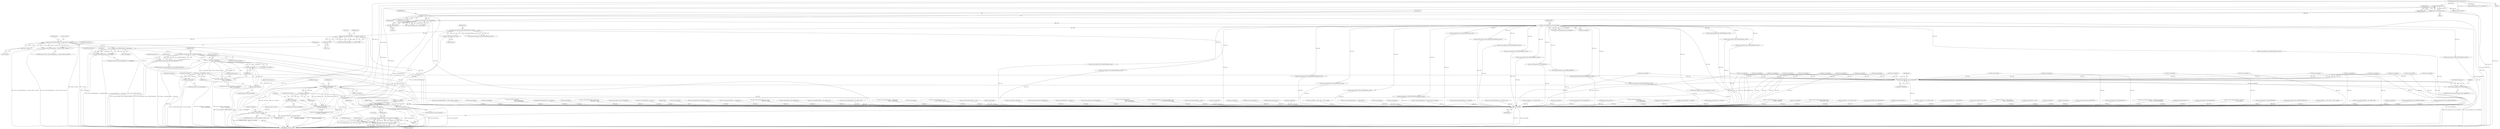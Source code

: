 digraph "0_samba_530d50a1abdcdf4d1775652d4c456c1274d83d8d@pointer" {
"1001135" [label="(Call,asn1_write_OctetString(data, r->newrdn, strlen(r->newrdn)))"];
"1001123" [label="(Call,asn1_write_OctetString(data, r->dn, strlen(r->dn)))"];
"1001114" [label="(Call,asn1_push_tag(data, ASN1_APPLICATION(msg->type)))"];
"1000129" [label="(Call,asn1_write_Integer(data, msg->messageid))"];
"1000122" [label="(Call,asn1_push_tag(data, ASN1_SEQUENCE(0)))"];
"1000116" [label="(Call,!data)"];
"1000109" [label="(Call,*data = asn1_init(mem_ctx))"];
"1000111" [label="(Call,asn1_init(mem_ctx))"];
"1000106" [label="(MethodParameterIn,TALLOC_CTX *mem_ctx)"];
"1000124" [label="(Call,ASN1_SEQUENCE(0))"];
"1001116" [label="(Call,ASN1_APPLICATION(msg->type))"];
"1001128" [label="(Call,strlen(r->dn))"];
"1001140" [label="(Call,strlen(r->newrdn))"];
"1001134" [label="(Call,!asn1_write_OctetString(data, r->newrdn, strlen(r->newrdn)))"];
"1001147" [label="(Call,asn1_write_BOOLEAN(data, r->deleteolddn))"];
"1001146" [label="(Call,!asn1_write_BOOLEAN(data, r->deleteolddn))"];
"1001160" [label="(Call,asn1_push_tag(data, ASN1_CONTEXT_SIMPLE(0)))"];
"1001159" [label="(Call,!asn1_push_tag(data, ASN1_CONTEXT_SIMPLE(0)))"];
"1001167" [label="(Call,asn1_write(data, r->newsuperior,\n                                  strlen(r->newsuperior)))"];
"1001166" [label="(Call,!asn1_write(data, r->newsuperior,\n                                  strlen(r->newsuperior)))"];
"1001179" [label="(Call,asn1_pop_tag(data))"];
"1001178" [label="(Call,!asn1_pop_tag(data))"];
"1001184" [label="(Call,asn1_pop_tag(data))"];
"1001183" [label="(Call,!asn1_pop_tag(data))"];
"1001590" [label="(Call,asn1_push_tag(data, ASN1_CONTEXT(0)))"];
"1001589" [label="(Call,!asn1_push_tag(data, ASN1_CONTEXT(0)))"];
"1001611" [label="(Call,ldap_encode_control(mem_ctx, data,\n\t\t\t\t\t\t msg->controls[i]))"];
"1001599" [label="(Call,msg->controls[i] != NULL)"];
"1001610" [label="(Call,!ldap_encode_control(mem_ctx, data,\n\t\t\t\t\t\t msg->controls[i]))"];
"1001635" [label="(Call,asn1_pop_tag(data))"];
"1001634" [label="(Call,!asn1_pop_tag(data))"];
"1001640" [label="(Call,asn1_pop_tag(data))"];
"1001639" [label="(Call,!asn1_pop_tag(data))"];
"1001654" [label="(Call,asn1_free(data))"];
"1001659" [label="(Call,asn1_free(data))"];
"1001646" [label="(Call,data_blob_talloc(mem_ctx, data->data, data->length))"];
"1001643" [label="(Call,*result = data_blob_talloc(mem_ctx, data->data, data->length))"];
"1001261" [label="(Call,asn1_write_OctetString(data, r->attribute,\n                                      strlen(r->attribute)))"];
"1001609" [label="(ControlStructure,if (!ldap_encode_control(mem_ctx, data,\n\t\t\t\t\t\t msg->controls[i])))"];
"1000622" [label="(Call,asn1_pop_tag(data))"];
"1001116" [label="(Call,ASN1_APPLICATION(msg->type))"];
"1001592" [label="(Call,ASN1_CONTEXT(0))"];
"1000116" [label="(Call,!data)"];
"1001141" [label="(Call,r->newrdn)"];
"1000753" [label="(Call,asn1_write_OctetString(data, attrib->name,\n                                              strlen(attrib->name)))"];
"1001654" [label="(Call,asn1_free(data))"];
"1001430" [label="(Call,asn1_write(data, r->oid, strlen(r->oid)))"];
"1001115" [label="(Identifier,data)"];
"1000574" [label="(Call,asn1_push_tag(data, ASN1_SEQUENCE(1)))"];
"1001610" [label="(Call,!ldap_encode_control(mem_ctx, data,\n\t\t\t\t\t\t msg->controls[i]))"];
"1001176" [label="(ControlStructure,goto err;)"];
"1001696" [label="(MethodReturn,_PUBLIC_ bool)"];
"1001594" [label="(ControlStructure,goto err;)"];
"1001637" [label="(ControlStructure,goto err;)"];
"1001647" [label="(Identifier,mem_ctx)"];
"1001114" [label="(Call,asn1_push_tag(data, ASN1_APPLICATION(msg->type)))"];
"1001210" [label="(Call,ldap_encode_response(data, r))"];
"1001641" [label="(Identifier,data)"];
"1000125" [label="(Literal,0)"];
"1000109" [label="(Call,*data = asn1_init(mem_ctx))"];
"1001293" [label="(Call,asn1_pop_tag(data))"];
"1001166" [label="(Call,!asn1_write(data, r->newsuperior,\n                                  strlen(r->newsuperior)))"];
"1000995" [label="(Call,asn1_pop_tag(data))"];
"1001671" [label="(Call,talloc_array(mem_ctx, char, blob.length+1))"];
"1001181" [label="(ControlStructure,goto err;)"];
"1000110" [label="(Identifier,data)"];
"1000506" [label="(Call,asn1_push_tag(data, ASN1_APPLICATION(msg->type)))"];
"1001526" [label="(Call,asn1_write(data, r->oid, strlen(r->oid)))"];
"1000432" [label="(Call,asn1_write_BOOLEAN(data, r->attributesonly))"];
"1000939" [label="(Call,asn1_push_tag(data, ASN1_SET))"];
"1000119" [label="(Identifier,false)"];
"1001167" [label="(Call,asn1_write(data, r->newsuperior,\n                                  strlen(r->newsuperior)))"];
"1000309" [label="(Call,asn1_push_tag(data, ASN1_APPLICATION(msg->type)))"];
"1001165" [label="(ControlStructure,if (!asn1_write(data, r->newsuperior,\n                                  strlen(r->newsuperior))))"];
"1000202" [label="(Call,asn1_write(data, r->creds.password,\n                                  strlen(r->creds.password)))"];
"1000440" [label="(Call,ldap_push_filter(data, r->tree))"];
"1000128" [label="(Call,!asn1_write_Integer(data, msg->messageid))"];
"1001587" [label="(Block,)"];
"1000980" [label="(Call,asn1_pop_tag(data))"];
"1000985" [label="(Call,asn1_pop_tag(data))"];
"1000746" [label="(Call,asn1_push_tag(data, ASN1_SEQUENCE(0)))"];
"1001125" [label="(Call,r->dn)"];
"1001648" [label="(Call,data->data)"];
"1001146" [label="(Call,!asn1_write_BOOLEAN(data, r->deleteolddn))"];
"1001216" [label="(Call,asn1_pop_tag(data))"];
"1001642" [label="(ControlStructure,goto err;)"];
"1000892" [label="(Call,asn1_push_tag(data, ASN1_SEQUENCE(0)))"];
"1001201" [label="(Call,asn1_push_tag(data, ASN1_APPLICATION(msg->type)))"];
"1001636" [label="(Identifier,data)"];
"1001185" [label="(Identifier,data)"];
"1000232" [label="(Call,asn1_write_OctetString(data, r->creds.SASL.mechanism,\n                                              strlen(r->creds.SASL.mechanism)))"];
"1001159" [label="(Call,!asn1_push_tag(data, ASN1_CONTEXT_SIMPLE(0)))"];
"1001091" [label="(Call,ldap_encode_response(data, r))"];
"1000697" [label="(Call,asn1_push_tag(data, ASN1_SEQUENCE(0)))"];
"1001588" [label="(ControlStructure,if (!asn1_push_tag(data, ASN1_CONTEXT(0))))"];
"1001273" [label="(Call,asn1_write_OctetString(data, r->value.data,\n                                      r->value.length))"];
"1001414" [label="(Call,asn1_push_tag(data, ASN1_APPLICATION(msg->type)))"];
"1001597" [label="(Identifier,i)"];
"1001186" [label="(ControlStructure,goto err;)"];
"1001254" [label="(Call,asn1_push_tag(data, ASN1_SEQUENCE(0)))"];
"1000131" [label="(Call,msg->messageid)"];
"1001519" [label="(Call,asn1_push_tag(data, ASN1_CONTEXT_SIMPLE(10)))"];
"1001555" [label="(Call,asn1_write(data, r->value->data, r->value->length))"];
"1001310" [label="(Call,asn1_push_tag(data, ASN1_APPLICATION(msg->type)))"];
"1000676" [label="(Call,asn1_push_tag(data, ASN1_APPLICATION(msg->type)))"];
"1001242" [label="(Call,asn1_write_OctetString(data, r->dn, strlen(r->dn)))"];
"1001644" [label="(Call,*result)"];
"1001135" [label="(Call,asn1_write_OctetString(data, r->newrdn, strlen(r->newrdn)))"];
"1000292" [label="(Call,asn1_pop_tag(data))"];
"1001136" [label="(Identifier,data)"];
"1000990" [label="(Call,asn1_pop_tag(data))"];
"1001423" [label="(Call,asn1_push_tag(data, ASN1_CONTEXT_SIMPLE(0)))"];
"1001452" [label="(Call,asn1_push_tag(data, ASN1_CONTEXT_SIMPLE(1)))"];
"1000121" [label="(Call,!asn1_push_tag(data, ASN1_SEQUENCE(0)))"];
"1000388" [label="(Call,asn1_write_OctetString(data, r->basedn, strlen(r->basedn)))"];
"1001145" [label="(ControlStructure,if (!asn1_write_BOOLEAN(data, r->deleteolddn)))"];
"1001538" [label="(Call,asn1_pop_tag(data))"];
"1001645" [label="(Identifier,result)"];
"1000817" [label="(Call,asn1_pop_tag(data))"];
"1000783" [label="(Call,asn1_write_OctetString(data,\n                                                       attrib->values[j].data,\n                                                      attrib->values[j].length))"];
"1000644" [label="(Call,asn1_push_tag(data, ASN1_APPLICATION(msg->type)))"];
"1001129" [label="(Call,r->dn)"];
"1001639" [label="(Call,!asn1_pop_tag(data))"];
"1001657" [label="(Identifier,true)"];
"1000318" [label="(Call,ldap_encode_response(data, &r->response))"];
"1001570" [label="(Call,asn1_pop_tag(data))"];
"1001590" [label="(Call,asn1_push_tag(data, ASN1_CONTEXT(0)))"];
"1000927" [label="(Call,asn1_write_OctetString(data, attrib->name,\n                                              strlen(attrib->name)))"];
"1001164" [label="(ControlStructure,goto err;)"];
"1001634" [label="(Call,!asn1_pop_tag(data))"];
"1001044" [label="(Call,asn1_push_tag(data, ASN1_APPLICATION_SIMPLE(msg->type)))"];
"1000117" [label="(Identifier,data)"];
"1000555" [label="(Call,asn1_push_tag(data, ASN1_SEQUENCE(0)))"];
"1000162" [label="(Call,asn1_write_Integer(data, r->version))"];
"1001117" [label="(Call,msg->type)"];
"1001128" [label="(Call,strlen(r->dn))"];
"1000111" [label="(Call,asn1_init(mem_ctx))"];
"1001646" [label="(Call,data_blob_talloc(mem_ctx, data->data, data->length))"];
"1001662" [label="(Identifier,false)"];
"1000659" [label="(Call,asn1_pop_tag(data))"];
"1001144" [label="(ControlStructure,goto err;)"];
"1001152" [label="(ControlStructure,goto err;)"];
"1000812" [label="(Call,asn1_pop_tag(data))"];
"1001548" [label="(Call,asn1_push_tag(data, ASN1_CONTEXT_SIMPLE(11)))"];
"1001605" [label="(Identifier,NULL)"];
"1000734" [label="(Call,asn1_write_enumerated(data, r->mods[i].type))"];
"1000562" [label="(Call,asn1_write_OctetString(data, attr->name,\n                                              strlen(attr->name)))"];
"1001140" [label="(Call,strlen(r->newrdn))"];
"1001177" [label="(ControlStructure,if (!asn1_pop_tag(data)))"];
"1000920" [label="(Call,asn1_push_tag(data, ASN1_SEQUENCE(0)))"];
"1000880" [label="(Call,asn1_write_OctetString(data, r->dn, strlen(r->dn)))"];
"1000871" [label="(Call,asn1_push_tag(data, ASN1_APPLICATION(msg->type)))"];
"1000284" [label="(Call,asn1_pop_tag(data))"];
"1001633" [label="(ControlStructure,if (!asn1_pop_tag(data)))"];
"1000515" [label="(Call,asn1_write_OctetString(data, r->dn, strlen(r->dn)))"];
"1001113" [label="(Call,!asn1_push_tag(data, ASN1_APPLICATION(msg->type)))"];
"1000822" [label="(Call,asn1_pop_tag(data))"];
"1000854" [label="(Call,asn1_pop_tag(data))"];
"1001643" [label="(Call,*result = data_blob_talloc(mem_ctx, data->data, data->length))"];
"1001027" [label="(Call,asn1_pop_tag(data))"];
"1001012" [label="(Call,asn1_push_tag(data, ASN1_APPLICATION(msg->type)))"];
"1000112" [label="(Identifier,mem_ctx)"];
"1001582" [label="(Call,msg->controls != NULL)"];
"1000468" [label="(Call,asn1_write_OctetString(data, r->attributes[i],\n                                              strlen(r->attributes[i])))"];
"1001655" [label="(Identifier,data)"];
"1001638" [label="(ControlStructure,if (!asn1_pop_tag(data)))"];
"1001288" [label="(Call,asn1_pop_tag(data))"];
"1000170" [label="(Call,asn1_write_OctetString(data, r->dn,\n                                      (r->dn != NULL) ? strlen(r->dn) : 0))"];
"1000400" [label="(Call,asn1_write_enumerated(data, r->scope))"];
"1000627" [label="(Call,asn1_pop_tag(data))"];
"1000617" [label="(Call,asn1_pop_tag(data))"];
"1000129" [label="(Call,asn1_write_Integer(data, msg->messageid))"];
"1000353" [label="(Call,asn1_push_tag(data, ASN1_APPLICATION_SIMPLE(msg->type)))"];
"1001172" [label="(Call,strlen(r->newsuperior))"];
"1001575" [label="(Call,asn1_pop_tag(data))"];
"1000765" [label="(Call,asn1_push_tag(data, ASN1_SET))"];
"1001162" [label="(Call,ASN1_CONTEXT_SIMPLE(0))"];
"1000449" [label="(Call,asn1_push_tag(data, ASN1_SEQUENCE(0)))"];
"1001147" [label="(Call,asn1_write_BOOLEAN(data, r->deleteolddn))"];
"1000416" [label="(Call,asn1_write_Integer(data, r->sizelimit))"];
"1000727" [label="(Call,asn1_push_tag(data, ASN1_SEQUENCE(0)))"];
"1000124" [label="(Call,ASN1_SEQUENCE(0))"];
"1000961" [label="(Call,asn1_write_OctetString(data,\n                                                       attrib->values[j].data,\n                                                      attrib->values[j].length))"];
"1001659" [label="(Call,asn1_free(data))"];
"1000261" [label="(Call,asn1_write_OctetString(data, r->creds.SASL.secblob->data,\n                                                      r->creds.SASL.secblob->length))"];
"1000379" [label="(Call,asn1_push_tag(data, ASN1_APPLICATION(msg->type)))"];
"1001607" [label="(Identifier,i)"];
"1001155" [label="(Identifier,r)"];
"1001600" [label="(Call,msg->controls[i])"];
"1001169" [label="(Call,r->newsuperior)"];
"1000115" [label="(ControlStructure,if (!data))"];
"1000408" [label="(Call,asn1_write_enumerated(data, r->deref))"];
"1001589" [label="(Call,!asn1_push_tag(data, ASN1_CONTEXT(0)))"];
"1001182" [label="(ControlStructure,if (!asn1_pop_tag(data)))"];
"1000484" [label="(Call,asn1_pop_tag(data))"];
"1001342" [label="(Call,asn1_push_tag(data, ASN1_APPLICATION_SIMPLE(msg->type)))"];
"1000807" [label="(Call,asn1_pop_tag(data))"];
"1001614" [label="(Call,msg->controls[i])"];
"1001179" [label="(Call,asn1_pop_tag(data))"];
"1001097" [label="(Call,asn1_pop_tag(data))"];
"1001021" [label="(Call,ldap_encode_response(data, r))"];
"1000848" [label="(Call,ldap_encode_response(data, r))"];
"1000122" [label="(Call,asn1_push_tag(data, ASN1_SEQUENCE(0)))"];
"1001622" [label="(Literal,0)"];
"1000612" [label="(Call,asn1_pop_tag(data))"];
"1001158" [label="(ControlStructure,if (!asn1_push_tag(data, ASN1_CONTEXT_SIMPLE(0))))"];
"1001599" [label="(Call,msg->controls[i] != NULL)"];
"1001479" [label="(Call,asn1_pop_tag(data))"];
"1001149" [label="(Call,r->deleteolddn)"];
"1001148" [label="(Identifier,data)"];
"1000153" [label="(Call,asn1_push_tag(data, ASN1_APPLICATION(msg->type)))"];
"1001184" [label="(Call,asn1_pop_tag(data))"];
"1001651" [label="(Call,data->length)"];
"1001613" [label="(Identifier,data)"];
"1001133" [label="(ControlStructure,if (!asn1_write_OctetString(data, r->newrdn, strlen(r->newrdn))))"];
"1000123" [label="(Identifier,data)"];
"1001459" [label="(Call,asn1_write(data, r->value->data, r->value->length))"];
"1000489" [label="(Call,asn1_pop_tag(data))"];
"1001122" [label="(Call,!asn1_write_OctetString(data, r->dn, strlen(r->dn)))"];
"1001123" [label="(Call,asn1_write_OctetString(data, r->dn, strlen(r->dn)))"];
"1001160" [label="(Call,asn1_push_tag(data, ASN1_CONTEXT_SIMPLE(0)))"];
"1001180" [label="(Identifier,data)"];
"1000107" [label="(Block,)"];
"1000334" [label="(Call,asn1_write_ContextSimple(data, 7, r->SASL.secblob))"];
"1000802" [label="(Call,asn1_pop_tag(data))"];
"1001161" [label="(Identifier,data)"];
"1001442" [label="(Call,asn1_pop_tag(data))"];
"1001359" [label="(Call,asn1_pop_tag(data))"];
"1001325" [label="(Call,asn1_pop_tag(data))"];
"1001385" [label="(Call,asn1_write_OctetString(data, r->referral, strlen(r->referral)))"];
"1001065" [label="(Call,asn1_pop_tag(data))"];
"1001635" [label="(Call,asn1_pop_tag(data))"];
"1001351" [label="(Call,asn1_write_implicit_Integer(data, r->messageid))"];
"1000345" [label="(Call,asn1_pop_tag(data))"];
"1001134" [label="(Call,!asn1_write_OctetString(data, r->newrdn, strlen(r->newrdn)))"];
"1001124" [label="(Identifier,data)"];
"1000218" [label="(Call,asn1_pop_tag(data))"];
"1001137" [label="(Call,r->newrdn)"];
"1001611" [label="(Call,ldap_encode_control(mem_ctx, data,\n\t\t\t\t\t\t msg->controls[i]))"];
"1001168" [label="(Identifier,data)"];
"1000685" [label="(Call,asn1_write_OctetString(data, r->dn, strlen(r->dn)))"];
"1001178" [label="(Call,!asn1_pop_tag(data))"];
"1001183" [label="(Call,!asn1_pop_tag(data))"];
"1001376" [label="(Call,asn1_push_tag(data, ASN1_APPLICATION(msg->type)))"];
"1001591" [label="(Identifier,data)"];
"1001496" [label="(Call,asn1_push_tag(data, ASN1_APPLICATION(msg->type)))"];
"1001640" [label="(Call,asn1_pop_tag(data))"];
"1000225" [label="(Call,asn1_push_tag(data, ASN1_CONTEXT(3)))"];
"1001595" [label="(ControlStructure,for (i = 0; msg->controls[i] != NULL; i++))"];
"1001053" [label="(Call,asn1_write(data, r->dn, strlen(r->dn)))"];
"1000195" [label="(Call,asn1_push_tag(data, ASN1_CONTEXT_SIMPLE(0)))"];
"1001233" [label="(Call,asn1_push_tag(data, ASN1_APPLICATION(msg->type)))"];
"1001474" [label="(Call,asn1_pop_tag(data))"];
"1001612" [label="(Identifier,mem_ctx)"];
"1000362" [label="(Call,asn1_pop_tag(data))"];
"1001187" [label="(ControlStructure,break;)"];
"1000106" [label="(MethodParameterIn,TALLOC_CTX *mem_ctx)"];
"1000527" [label="(Call,asn1_push_tag(data, ASN1_SEQUENCE(0)))"];
"1001082" [label="(Call,asn1_push_tag(data, ASN1_APPLICATION(msg->type)))"];
"1001319" [label="(Call,ldap_encode_response(data, r))"];
"1000593" [label="(Call,asn1_write_OctetString(data,\n                                                       attr->values[j].data,\n                                                      attr->values[j].length))"];
"1000653" [label="(Call,ldap_encode_response(data, r))"];
"1000424" [label="(Call,asn1_write_Integer(data, r->timelimit))"];
"1001660" [label="(Identifier,data)"];
"1000130" [label="(Identifier,data)"];
"1001664" [label="(Call,TALLOC_CTX *mem_ctx)"];
"1000839" [label="(Call,asn1_push_tag(data, ASN1_APPLICATION(msg->type)))"];
"1001505" [label="(Call,ldap_encode_response(data, &r->response))"];
"1001397" [label="(Call,asn1_pop_tag(data))"];
"1001135" -> "1001134"  [label="AST: "];
"1001135" -> "1001140"  [label="CFG: "];
"1001136" -> "1001135"  [label="AST: "];
"1001137" -> "1001135"  [label="AST: "];
"1001140" -> "1001135"  [label="AST: "];
"1001134" -> "1001135"  [label="CFG: "];
"1001135" -> "1001696"  [label="DDG: strlen(r->newrdn)"];
"1001135" -> "1001696"  [label="DDG: r->newrdn"];
"1001135" -> "1001134"  [label="DDG: data"];
"1001135" -> "1001134"  [label="DDG: r->newrdn"];
"1001135" -> "1001134"  [label="DDG: strlen(r->newrdn)"];
"1001123" -> "1001135"  [label="DDG: data"];
"1001140" -> "1001135"  [label="DDG: r->newrdn"];
"1001135" -> "1001147"  [label="DDG: data"];
"1001135" -> "1001659"  [label="DDG: data"];
"1001123" -> "1001122"  [label="AST: "];
"1001123" -> "1001128"  [label="CFG: "];
"1001124" -> "1001123"  [label="AST: "];
"1001125" -> "1001123"  [label="AST: "];
"1001128" -> "1001123"  [label="AST: "];
"1001122" -> "1001123"  [label="CFG: "];
"1001123" -> "1001696"  [label="DDG: strlen(r->dn)"];
"1001123" -> "1001696"  [label="DDG: r->dn"];
"1001123" -> "1001122"  [label="DDG: data"];
"1001123" -> "1001122"  [label="DDG: r->dn"];
"1001123" -> "1001122"  [label="DDG: strlen(r->dn)"];
"1001114" -> "1001123"  [label="DDG: data"];
"1001128" -> "1001123"  [label="DDG: r->dn"];
"1001123" -> "1001659"  [label="DDG: data"];
"1001114" -> "1001113"  [label="AST: "];
"1001114" -> "1001116"  [label="CFG: "];
"1001115" -> "1001114"  [label="AST: "];
"1001116" -> "1001114"  [label="AST: "];
"1001113" -> "1001114"  [label="CFG: "];
"1001114" -> "1001696"  [label="DDG: ASN1_APPLICATION(msg->type)"];
"1001114" -> "1001113"  [label="DDG: data"];
"1001114" -> "1001113"  [label="DDG: ASN1_APPLICATION(msg->type)"];
"1000129" -> "1001114"  [label="DDG: data"];
"1001116" -> "1001114"  [label="DDG: msg->type"];
"1001114" -> "1001659"  [label="DDG: data"];
"1000129" -> "1000128"  [label="AST: "];
"1000129" -> "1000131"  [label="CFG: "];
"1000130" -> "1000129"  [label="AST: "];
"1000131" -> "1000129"  [label="AST: "];
"1000128" -> "1000129"  [label="CFG: "];
"1000129" -> "1001696"  [label="DDG: msg->messageid"];
"1000129" -> "1000128"  [label="DDG: data"];
"1000129" -> "1000128"  [label="DDG: msg->messageid"];
"1000122" -> "1000129"  [label="DDG: data"];
"1000129" -> "1000153"  [label="DDG: data"];
"1000129" -> "1000195"  [label="DDG: data"];
"1000129" -> "1000225"  [label="DDG: data"];
"1000129" -> "1000309"  [label="DDG: data"];
"1000129" -> "1000353"  [label="DDG: data"];
"1000129" -> "1000379"  [label="DDG: data"];
"1000129" -> "1000506"  [label="DDG: data"];
"1000129" -> "1000644"  [label="DDG: data"];
"1000129" -> "1000676"  [label="DDG: data"];
"1000129" -> "1000839"  [label="DDG: data"];
"1000129" -> "1000871"  [label="DDG: data"];
"1000129" -> "1001012"  [label="DDG: data"];
"1000129" -> "1001044"  [label="DDG: data"];
"1000129" -> "1001082"  [label="DDG: data"];
"1000129" -> "1001201"  [label="DDG: data"];
"1000129" -> "1001233"  [label="DDG: data"];
"1000129" -> "1001310"  [label="DDG: data"];
"1000129" -> "1001342"  [label="DDG: data"];
"1000129" -> "1001376"  [label="DDG: data"];
"1000129" -> "1001414"  [label="DDG: data"];
"1000129" -> "1001496"  [label="DDG: data"];
"1000129" -> "1001659"  [label="DDG: data"];
"1000122" -> "1000121"  [label="AST: "];
"1000122" -> "1000124"  [label="CFG: "];
"1000123" -> "1000122"  [label="AST: "];
"1000124" -> "1000122"  [label="AST: "];
"1000121" -> "1000122"  [label="CFG: "];
"1000122" -> "1001696"  [label="DDG: ASN1_SEQUENCE(0)"];
"1000122" -> "1000121"  [label="DDG: data"];
"1000122" -> "1000121"  [label="DDG: ASN1_SEQUENCE(0)"];
"1000116" -> "1000122"  [label="DDG: data"];
"1000124" -> "1000122"  [label="DDG: 0"];
"1000122" -> "1001659"  [label="DDG: data"];
"1000116" -> "1000115"  [label="AST: "];
"1000116" -> "1000117"  [label="CFG: "];
"1000117" -> "1000116"  [label="AST: "];
"1000119" -> "1000116"  [label="CFG: "];
"1000123" -> "1000116"  [label="CFG: "];
"1000116" -> "1001696"  [label="DDG: data"];
"1000116" -> "1001696"  [label="DDG: !data"];
"1000109" -> "1000116"  [label="DDG: data"];
"1000109" -> "1000107"  [label="AST: "];
"1000109" -> "1000111"  [label="CFG: "];
"1000110" -> "1000109"  [label="AST: "];
"1000111" -> "1000109"  [label="AST: "];
"1000117" -> "1000109"  [label="CFG: "];
"1000109" -> "1001696"  [label="DDG: asn1_init(mem_ctx)"];
"1000111" -> "1000109"  [label="DDG: mem_ctx"];
"1000111" -> "1000112"  [label="CFG: "];
"1000112" -> "1000111"  [label="AST: "];
"1000111" -> "1001696"  [label="DDG: mem_ctx"];
"1000106" -> "1000111"  [label="DDG: mem_ctx"];
"1000111" -> "1001611"  [label="DDG: mem_ctx"];
"1000111" -> "1001646"  [label="DDG: mem_ctx"];
"1000111" -> "1001664"  [label="DDG: mem_ctx"];
"1000106" -> "1000103"  [label="AST: "];
"1000106" -> "1001696"  [label="DDG: mem_ctx"];
"1000106" -> "1001611"  [label="DDG: mem_ctx"];
"1000106" -> "1001646"  [label="DDG: mem_ctx"];
"1000106" -> "1001664"  [label="DDG: mem_ctx"];
"1000106" -> "1001671"  [label="DDG: mem_ctx"];
"1000124" -> "1000125"  [label="CFG: "];
"1000125" -> "1000124"  [label="AST: "];
"1001116" -> "1001117"  [label="CFG: "];
"1001117" -> "1001116"  [label="AST: "];
"1001116" -> "1001696"  [label="DDG: msg->type"];
"1001128" -> "1001129"  [label="CFG: "];
"1001129" -> "1001128"  [label="AST: "];
"1001140" -> "1001141"  [label="CFG: "];
"1001141" -> "1001140"  [label="AST: "];
"1001134" -> "1001133"  [label="AST: "];
"1001144" -> "1001134"  [label="CFG: "];
"1001148" -> "1001134"  [label="CFG: "];
"1001134" -> "1001696"  [label="DDG: !asn1_write_OctetString(data, r->newrdn, strlen(r->newrdn))"];
"1001134" -> "1001696"  [label="DDG: asn1_write_OctetString(data, r->newrdn, strlen(r->newrdn))"];
"1001147" -> "1001146"  [label="AST: "];
"1001147" -> "1001149"  [label="CFG: "];
"1001148" -> "1001147"  [label="AST: "];
"1001149" -> "1001147"  [label="AST: "];
"1001146" -> "1001147"  [label="CFG: "];
"1001147" -> "1001696"  [label="DDG: r->deleteolddn"];
"1001147" -> "1001146"  [label="DDG: data"];
"1001147" -> "1001146"  [label="DDG: r->deleteolddn"];
"1001147" -> "1001160"  [label="DDG: data"];
"1001147" -> "1001184"  [label="DDG: data"];
"1001147" -> "1001659"  [label="DDG: data"];
"1001146" -> "1001145"  [label="AST: "];
"1001152" -> "1001146"  [label="CFG: "];
"1001155" -> "1001146"  [label="CFG: "];
"1001146" -> "1001696"  [label="DDG: !asn1_write_BOOLEAN(data, r->deleteolddn)"];
"1001146" -> "1001696"  [label="DDG: asn1_write_BOOLEAN(data, r->deleteolddn)"];
"1001160" -> "1001159"  [label="AST: "];
"1001160" -> "1001162"  [label="CFG: "];
"1001161" -> "1001160"  [label="AST: "];
"1001162" -> "1001160"  [label="AST: "];
"1001159" -> "1001160"  [label="CFG: "];
"1001160" -> "1001696"  [label="DDG: ASN1_CONTEXT_SIMPLE(0)"];
"1001160" -> "1001159"  [label="DDG: data"];
"1001160" -> "1001159"  [label="DDG: ASN1_CONTEXT_SIMPLE(0)"];
"1001162" -> "1001160"  [label="DDG: 0"];
"1001160" -> "1001167"  [label="DDG: data"];
"1001160" -> "1001659"  [label="DDG: data"];
"1001159" -> "1001158"  [label="AST: "];
"1001164" -> "1001159"  [label="CFG: "];
"1001168" -> "1001159"  [label="CFG: "];
"1001159" -> "1001696"  [label="DDG: asn1_push_tag(data, ASN1_CONTEXT_SIMPLE(0))"];
"1001159" -> "1001696"  [label="DDG: !asn1_push_tag(data, ASN1_CONTEXT_SIMPLE(0))"];
"1001167" -> "1001166"  [label="AST: "];
"1001167" -> "1001172"  [label="CFG: "];
"1001168" -> "1001167"  [label="AST: "];
"1001169" -> "1001167"  [label="AST: "];
"1001172" -> "1001167"  [label="AST: "];
"1001166" -> "1001167"  [label="CFG: "];
"1001167" -> "1001696"  [label="DDG: strlen(r->newsuperior)"];
"1001167" -> "1001696"  [label="DDG: r->newsuperior"];
"1001167" -> "1001166"  [label="DDG: data"];
"1001167" -> "1001166"  [label="DDG: r->newsuperior"];
"1001167" -> "1001166"  [label="DDG: strlen(r->newsuperior)"];
"1001172" -> "1001167"  [label="DDG: r->newsuperior"];
"1001167" -> "1001179"  [label="DDG: data"];
"1001167" -> "1001659"  [label="DDG: data"];
"1001166" -> "1001165"  [label="AST: "];
"1001176" -> "1001166"  [label="CFG: "];
"1001180" -> "1001166"  [label="CFG: "];
"1001166" -> "1001696"  [label="DDG: !asn1_write(data, r->newsuperior,\n                                  strlen(r->newsuperior))"];
"1001166" -> "1001696"  [label="DDG: asn1_write(data, r->newsuperior,\n                                  strlen(r->newsuperior))"];
"1001179" -> "1001178"  [label="AST: "];
"1001179" -> "1001180"  [label="CFG: "];
"1001180" -> "1001179"  [label="AST: "];
"1001178" -> "1001179"  [label="CFG: "];
"1001179" -> "1001178"  [label="DDG: data"];
"1001179" -> "1001184"  [label="DDG: data"];
"1001179" -> "1001659"  [label="DDG: data"];
"1001178" -> "1001177"  [label="AST: "];
"1001181" -> "1001178"  [label="CFG: "];
"1001185" -> "1001178"  [label="CFG: "];
"1001178" -> "1001696"  [label="DDG: asn1_pop_tag(data)"];
"1001178" -> "1001696"  [label="DDG: !asn1_pop_tag(data)"];
"1001184" -> "1001183"  [label="AST: "];
"1001184" -> "1001185"  [label="CFG: "];
"1001185" -> "1001184"  [label="AST: "];
"1001183" -> "1001184"  [label="CFG: "];
"1001184" -> "1001696"  [label="DDG: data"];
"1001184" -> "1001183"  [label="DDG: data"];
"1001184" -> "1001590"  [label="DDG: data"];
"1001184" -> "1001659"  [label="DDG: data"];
"1001183" -> "1001182"  [label="AST: "];
"1001186" -> "1001183"  [label="CFG: "];
"1001187" -> "1001183"  [label="CFG: "];
"1001183" -> "1001696"  [label="DDG: asn1_pop_tag(data)"];
"1001183" -> "1001696"  [label="DDG: !asn1_pop_tag(data)"];
"1001590" -> "1001589"  [label="AST: "];
"1001590" -> "1001592"  [label="CFG: "];
"1001591" -> "1001590"  [label="AST: "];
"1001592" -> "1001590"  [label="AST: "];
"1001589" -> "1001590"  [label="CFG: "];
"1001590" -> "1001696"  [label="DDG: ASN1_CONTEXT(0)"];
"1001590" -> "1001589"  [label="DDG: data"];
"1001590" -> "1001589"  [label="DDG: ASN1_CONTEXT(0)"];
"1000995" -> "1001590"  [label="DDG: data"];
"1000284" -> "1001590"  [label="DDG: data"];
"1001065" -> "1001590"  [label="DDG: data"];
"1000292" -> "1001590"  [label="DDG: data"];
"1001325" -> "1001590"  [label="DDG: data"];
"1001097" -> "1001590"  [label="DDG: data"];
"1000822" -> "1001590"  [label="DDG: data"];
"1001359" -> "1001590"  [label="DDG: data"];
"1000854" -> "1001590"  [label="DDG: data"];
"1000489" -> "1001590"  [label="DDG: data"];
"1000345" -> "1001590"  [label="DDG: data"];
"1001216" -> "1001590"  [label="DDG: data"];
"1000362" -> "1001590"  [label="DDG: data"];
"1000659" -> "1001590"  [label="DDG: data"];
"1001479" -> "1001590"  [label="DDG: data"];
"1001027" -> "1001590"  [label="DDG: data"];
"1000218" -> "1001590"  [label="DDG: data"];
"1001575" -> "1001590"  [label="DDG: data"];
"1000627" -> "1001590"  [label="DDG: data"];
"1001293" -> "1001590"  [label="DDG: data"];
"1001397" -> "1001590"  [label="DDG: data"];
"1001592" -> "1001590"  [label="DDG: 0"];
"1001590" -> "1001611"  [label="DDG: data"];
"1001590" -> "1001640"  [label="DDG: data"];
"1001590" -> "1001659"  [label="DDG: data"];
"1001589" -> "1001588"  [label="AST: "];
"1001594" -> "1001589"  [label="CFG: "];
"1001597" -> "1001589"  [label="CFG: "];
"1001589" -> "1001696"  [label="DDG: !asn1_push_tag(data, ASN1_CONTEXT(0))"];
"1001589" -> "1001696"  [label="DDG: asn1_push_tag(data, ASN1_CONTEXT(0))"];
"1001611" -> "1001610"  [label="AST: "];
"1001611" -> "1001614"  [label="CFG: "];
"1001612" -> "1001611"  [label="AST: "];
"1001613" -> "1001611"  [label="AST: "];
"1001614" -> "1001611"  [label="AST: "];
"1001610" -> "1001611"  [label="CFG: "];
"1001611" -> "1001696"  [label="DDG: mem_ctx"];
"1001611" -> "1001696"  [label="DDG: msg->controls[i]"];
"1001611" -> "1001599"  [label="DDG: msg->controls[i]"];
"1001611" -> "1001610"  [label="DDG: mem_ctx"];
"1001611" -> "1001610"  [label="DDG: data"];
"1001611" -> "1001610"  [label="DDG: msg->controls[i]"];
"1001635" -> "1001611"  [label="DDG: data"];
"1001599" -> "1001611"  [label="DDG: msg->controls[i]"];
"1001611" -> "1001635"  [label="DDG: data"];
"1001611" -> "1001646"  [label="DDG: mem_ctx"];
"1001611" -> "1001659"  [label="DDG: data"];
"1001599" -> "1001595"  [label="AST: "];
"1001599" -> "1001605"  [label="CFG: "];
"1001600" -> "1001599"  [label="AST: "];
"1001605" -> "1001599"  [label="AST: "];
"1001612" -> "1001599"  [label="CFG: "];
"1001641" -> "1001599"  [label="CFG: "];
"1001599" -> "1001696"  [label="DDG: msg->controls[i]"];
"1001599" -> "1001696"  [label="DDG: NULL"];
"1001599" -> "1001696"  [label="DDG: msg->controls[i] != NULL"];
"1001582" -> "1001599"  [label="DDG: NULL"];
"1001610" -> "1001609"  [label="AST: "];
"1001622" -> "1001610"  [label="CFG: "];
"1001636" -> "1001610"  [label="CFG: "];
"1001610" -> "1001696"  [label="DDG: !ldap_encode_control(mem_ctx, data,\n\t\t\t\t\t\t msg->controls[i])"];
"1001610" -> "1001696"  [label="DDG: ldap_encode_control(mem_ctx, data,\n\t\t\t\t\t\t msg->controls[i])"];
"1001635" -> "1001634"  [label="AST: "];
"1001635" -> "1001636"  [label="CFG: "];
"1001636" -> "1001635"  [label="AST: "];
"1001634" -> "1001635"  [label="CFG: "];
"1001635" -> "1001634"  [label="DDG: data"];
"1001635" -> "1001640"  [label="DDG: data"];
"1001635" -> "1001659"  [label="DDG: data"];
"1001634" -> "1001633"  [label="AST: "];
"1001637" -> "1001634"  [label="CFG: "];
"1001607" -> "1001634"  [label="CFG: "];
"1001634" -> "1001696"  [label="DDG: !asn1_pop_tag(data)"];
"1001634" -> "1001696"  [label="DDG: asn1_pop_tag(data)"];
"1001640" -> "1001639"  [label="AST: "];
"1001640" -> "1001641"  [label="CFG: "];
"1001641" -> "1001640"  [label="AST: "];
"1001639" -> "1001640"  [label="CFG: "];
"1001640" -> "1001639"  [label="DDG: data"];
"1001640" -> "1001654"  [label="DDG: data"];
"1001640" -> "1001659"  [label="DDG: data"];
"1001639" -> "1001638"  [label="AST: "];
"1001642" -> "1001639"  [label="CFG: "];
"1001645" -> "1001639"  [label="CFG: "];
"1001639" -> "1001696"  [label="DDG: asn1_pop_tag(data)"];
"1001639" -> "1001696"  [label="DDG: !asn1_pop_tag(data)"];
"1001654" -> "1001587"  [label="AST: "];
"1001654" -> "1001655"  [label="CFG: "];
"1001655" -> "1001654"  [label="AST: "];
"1001657" -> "1001654"  [label="CFG: "];
"1001654" -> "1001696"  [label="DDG: asn1_free(data)"];
"1001654" -> "1001696"  [label="DDG: data"];
"1001659" -> "1001587"  [label="AST: "];
"1001659" -> "1001660"  [label="CFG: "];
"1001660" -> "1001659"  [label="AST: "];
"1001662" -> "1001659"  [label="CFG: "];
"1001659" -> "1001696"  [label="DDG: data"];
"1001659" -> "1001696"  [label="DDG: asn1_free(data)"];
"1000765" -> "1001659"  [label="DDG: data"];
"1000362" -> "1001659"  [label="DDG: data"];
"1000574" -> "1001659"  [label="DDG: data"];
"1001376" -> "1001659"  [label="DDG: data"];
"1000309" -> "1001659"  [label="DDG: data"];
"1001474" -> "1001659"  [label="DDG: data"];
"1000753" -> "1001659"  [label="DDG: data"];
"1001496" -> "1001659"  [label="DDG: data"];
"1000995" -> "1001659"  [label="DDG: data"];
"1000848" -> "1001659"  [label="DDG: data"];
"1000880" -> "1001659"  [label="DDG: data"];
"1001459" -> "1001659"  [label="DDG: data"];
"1000622" -> "1001659"  [label="DDG: data"];
"1000807" -> "1001659"  [label="DDG: data"];
"1000284" -> "1001659"  [label="DDG: data"];
"1000562" -> "1001659"  [label="DDG: data"];
"1001044" -> "1001659"  [label="DDG: data"];
"1000734" -> "1001659"  [label="DDG: data"];
"1001065" -> "1001659"  [label="DDG: data"];
"1000892" -> "1001659"  [label="DDG: data"];
"1000676" -> "1001659"  [label="DDG: data"];
"1000388" -> "1001659"  [label="DDG: data"];
"1000659" -> "1001659"  [label="DDG: data"];
"1001519" -> "1001659"  [label="DDG: data"];
"1000232" -> "1001659"  [label="DDG: data"];
"1000802" -> "1001659"  [label="DDG: data"];
"1000617" -> "1001659"  [label="DDG: data"];
"1001505" -> "1001659"  [label="DDG: data"];
"1000292" -> "1001659"  [label="DDG: data"];
"1001261" -> "1001659"  [label="DDG: data"];
"1000612" -> "1001659"  [label="DDG: data"];
"1000408" -> "1001659"  [label="DDG: data"];
"1000980" -> "1001659"  [label="DDG: data"];
"1000871" -> "1001659"  [label="DDG: data"];
"1000506" -> "1001659"  [label="DDG: data"];
"1001325" -> "1001659"  [label="DDG: data"];
"1000920" -> "1001659"  [label="DDG: data"];
"1000746" -> "1001659"  [label="DDG: data"];
"1001414" -> "1001659"  [label="DDG: data"];
"1000817" -> "1001659"  [label="DDG: data"];
"1000527" -> "1001659"  [label="DDG: data"];
"1001479" -> "1001659"  [label="DDG: data"];
"1000225" -> "1001659"  [label="DDG: data"];
"1001027" -> "1001659"  [label="DDG: data"];
"1000218" -> "1001659"  [label="DDG: data"];
"1000400" -> "1001659"  [label="DDG: data"];
"1001555" -> "1001659"  [label="DDG: data"];
"1000318" -> "1001659"  [label="DDG: data"];
"1000990" -> "1001659"  [label="DDG: data"];
"1001097" -> "1001659"  [label="DDG: data"];
"1001319" -> "1001659"  [label="DDG: data"];
"1000822" -> "1001659"  [label="DDG: data"];
"1001210" -> "1001659"  [label="DDG: data"];
"1001201" -> "1001659"  [label="DDG: data"];
"1001342" -> "1001659"  [label="DDG: data"];
"1001575" -> "1001659"  [label="DDG: data"];
"1000379" -> "1001659"  [label="DDG: data"];
"1000627" -> "1001659"  [label="DDG: data"];
"1000555" -> "1001659"  [label="DDG: data"];
"1000449" -> "1001659"  [label="DDG: data"];
"1001310" -> "1001659"  [label="DDG: data"];
"1000939" -> "1001659"  [label="DDG: data"];
"1000202" -> "1001659"  [label="DDG: data"];
"1001242" -> "1001659"  [label="DDG: data"];
"1000783" -> "1001659"  [label="DDG: data"];
"1000515" -> "1001659"  [label="DDG: data"];
"1001254" -> "1001659"  [label="DDG: data"];
"1000961" -> "1001659"  [label="DDG: data"];
"1001526" -> "1001659"  [label="DDG: data"];
"1001359" -> "1001659"  [label="DDG: data"];
"1001351" -> "1001659"  [label="DDG: data"];
"1000424" -> "1001659"  [label="DDG: data"];
"1000468" -> "1001659"  [label="DDG: data"];
"1001452" -> "1001659"  [label="DDG: data"];
"1001538" -> "1001659"  [label="DDG: data"];
"1000854" -> "1001659"  [label="DDG: data"];
"1001570" -> "1001659"  [label="DDG: data"];
"1000432" -> "1001659"  [label="DDG: data"];
"1001012" -> "1001659"  [label="DDG: data"];
"1000812" -> "1001659"  [label="DDG: data"];
"1000261" -> "1001659"  [label="DDG: data"];
"1000153" -> "1001659"  [label="DDG: data"];
"1000685" -> "1001659"  [label="DDG: data"];
"1001288" -> "1001659"  [label="DDG: data"];
"1000593" -> "1001659"  [label="DDG: data"];
"1001091" -> "1001659"  [label="DDG: data"];
"1001293" -> "1001659"  [label="DDG: data"];
"1001397" -> "1001659"  [label="DDG: data"];
"1000985" -> "1001659"  [label="DDG: data"];
"1000489" -> "1001659"  [label="DDG: data"];
"1000416" -> "1001659"  [label="DDG: data"];
"1001423" -> "1001659"  [label="DDG: data"];
"1000170" -> "1001659"  [label="DDG: data"];
"1000644" -> "1001659"  [label="DDG: data"];
"1000440" -> "1001659"  [label="DDG: data"];
"1001053" -> "1001659"  [label="DDG: data"];
"1000653" -> "1001659"  [label="DDG: data"];
"1000353" -> "1001659"  [label="DDG: data"];
"1000345" -> "1001659"  [label="DDG: data"];
"1000727" -> "1001659"  [label="DDG: data"];
"1001021" -> "1001659"  [label="DDG: data"];
"1000697" -> "1001659"  [label="DDG: data"];
"1000927" -> "1001659"  [label="DDG: data"];
"1001548" -> "1001659"  [label="DDG: data"];
"1001273" -> "1001659"  [label="DDG: data"];
"1000162" -> "1001659"  [label="DDG: data"];
"1000195" -> "1001659"  [label="DDG: data"];
"1001385" -> "1001659"  [label="DDG: data"];
"1000334" -> "1001659"  [label="DDG: data"];
"1001233" -> "1001659"  [label="DDG: data"];
"1000839" -> "1001659"  [label="DDG: data"];
"1001442" -> "1001659"  [label="DDG: data"];
"1001430" -> "1001659"  [label="DDG: data"];
"1000484" -> "1001659"  [label="DDG: data"];
"1001216" -> "1001659"  [label="DDG: data"];
"1001082" -> "1001659"  [label="DDG: data"];
"1001646" -> "1001643"  [label="AST: "];
"1001646" -> "1001651"  [label="CFG: "];
"1001647" -> "1001646"  [label="AST: "];
"1001648" -> "1001646"  [label="AST: "];
"1001651" -> "1001646"  [label="AST: "];
"1001643" -> "1001646"  [label="CFG: "];
"1001646" -> "1001696"  [label="DDG: data->length"];
"1001646" -> "1001696"  [label="DDG: mem_ctx"];
"1001646" -> "1001696"  [label="DDG: data->data"];
"1001646" -> "1001643"  [label="DDG: mem_ctx"];
"1001646" -> "1001643"  [label="DDG: data->data"];
"1001646" -> "1001643"  [label="DDG: data->length"];
"1001643" -> "1001587"  [label="AST: "];
"1001644" -> "1001643"  [label="AST: "];
"1001655" -> "1001643"  [label="CFG: "];
"1001643" -> "1001696"  [label="DDG: data_blob_talloc(mem_ctx, data->data, data->length)"];
"1001643" -> "1001696"  [label="DDG: *result"];
}
